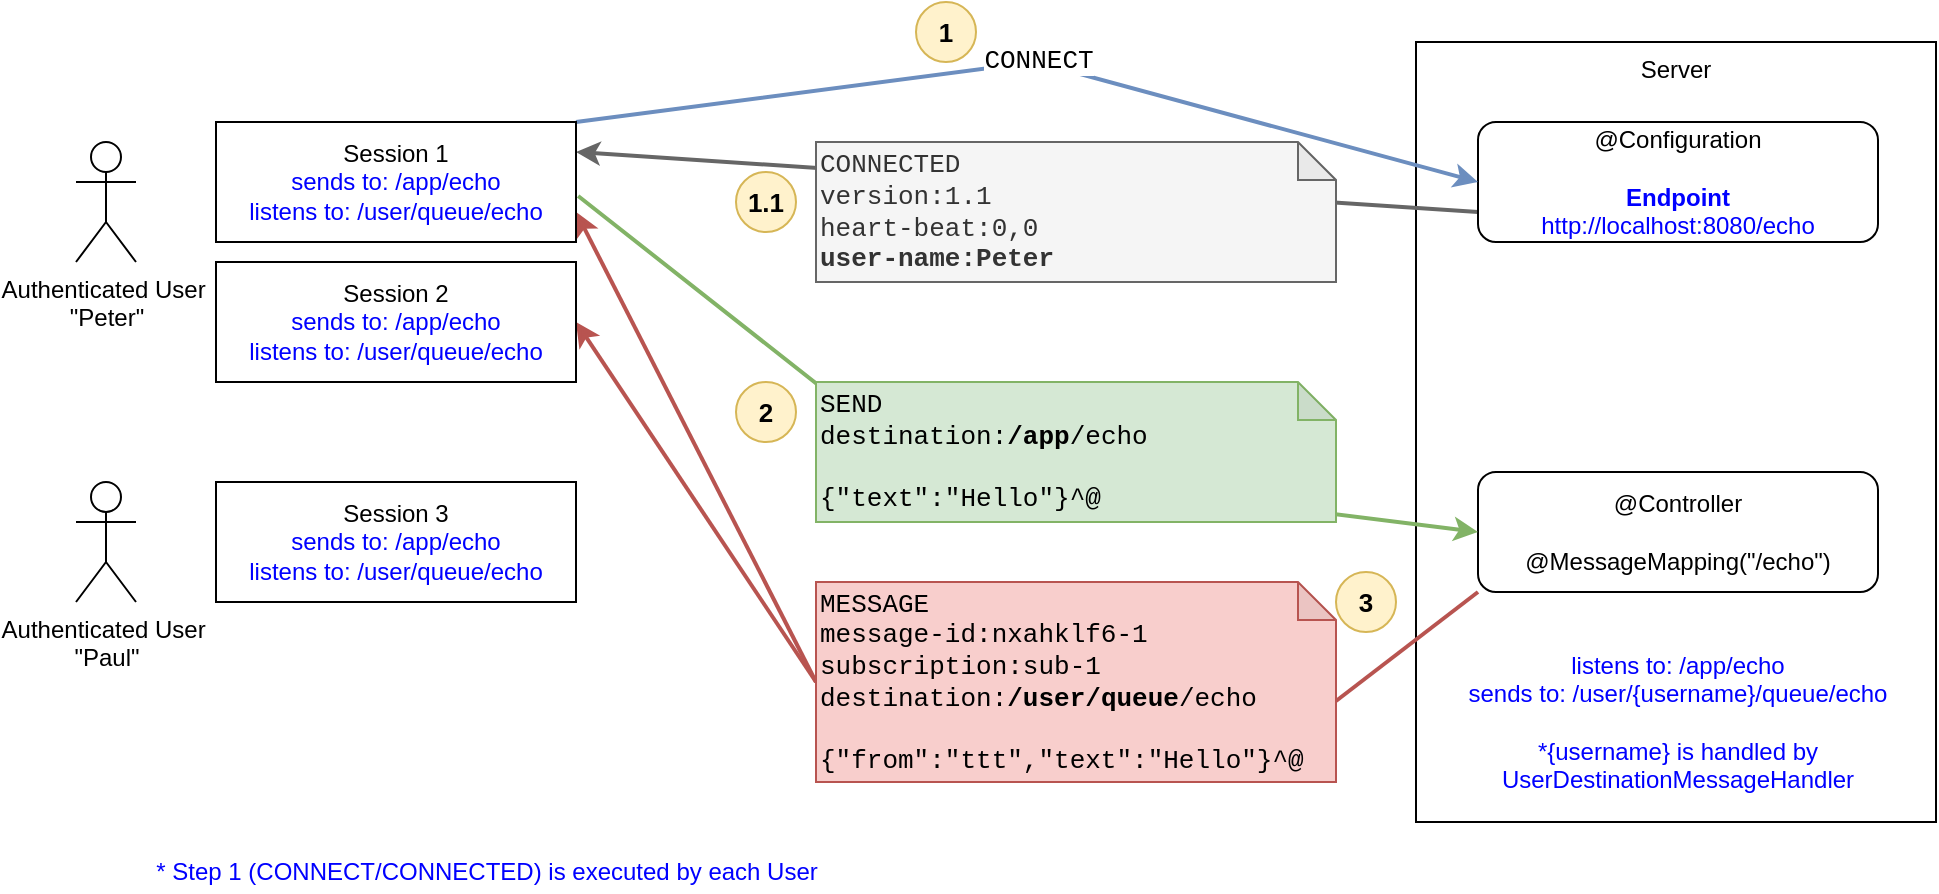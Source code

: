 <mxfile version="12.9.10"><diagram id="0JB15aGrsULhe8PKe5aE" name="Page-1"><mxGraphModel dx="1773" dy="479" grid="1" gridSize="10" guides="1" tooltips="1" connect="1" arrows="1" fold="1" page="1" pageScale="1" pageWidth="827" pageHeight="1169" math="0" shadow="0"><root><mxCell id="0"/><mxCell id="1" parent="0"/><mxCell id="IiymRVyGP5YmKeHohL9Z-3" value="Server" style="rounded=0;whiteSpace=wrap;html=1;verticalAlign=top;fillColor=none;" vertex="1" parent="1"><mxGeometry x="460" y="160" width="260" height="390" as="geometry"/></mxCell><mxCell id="IiymRVyGP5YmKeHohL9Z-27" style="edgeStyle=none;rounded=0;orthogonalLoop=1;jettySize=auto;html=1;exitX=0;exitY=1;exitDx=0;exitDy=0;entryX=0;entryY=0;entryDx=260;entryDy=59.5;entryPerimeter=0;strokeWidth=2;fontColor=#0000FF;fillColor=#f8cecc;strokeColor=#b85450;endArrow=none;endFill=0;" edge="1" parent="1" source="IiymRVyGP5YmKeHohL9Z-5" target="IiymRVyGP5YmKeHohL9Z-13"><mxGeometry relative="1" as="geometry"/></mxCell><mxCell id="IiymRVyGP5YmKeHohL9Z-5" value="@Controller&lt;br&gt;&lt;br&gt;@MessageMapping(&quot;/echo&quot;)" style="rounded=1;whiteSpace=wrap;html=1;strokeWidth=1;fillColor=none;fontFamily=Helvetica;fontSize=12;align=center;" vertex="1" parent="1"><mxGeometry x="491" y="375" width="200" height="60" as="geometry"/></mxCell><mxCell id="IiymRVyGP5YmKeHohL9Z-42" style="edgeStyle=none;rounded=0;orthogonalLoop=1;jettySize=auto;html=1;exitX=0;exitY=0.75;exitDx=0;exitDy=0;entryX=1;entryY=0.25;entryDx=0;entryDy=0;endArrow=classic;endFill=1;strokeWidth=2;fontColor=#0000FF;fillColor=#f5f5f5;strokeColor=#666666;" edge="1" parent="1" source="IiymRVyGP5YmKeHohL9Z-8" target="IiymRVyGP5YmKeHohL9Z-22"><mxGeometry relative="1" as="geometry"/></mxCell><mxCell id="IiymRVyGP5YmKeHohL9Z-8" value="@Configuration&lt;br&gt;&lt;br&gt;&lt;b style=&quot;color: rgb(0 , 0 , 255)&quot;&gt;Endpoint&lt;/b&gt;&lt;br style=&quot;color: rgb(0 , 0 , 255)&quot;&gt;&lt;span style=&quot;color: rgb(0 , 0 , 255)&quot;&gt;http://localhost:8080/echo&lt;/span&gt;" style="rounded=1;whiteSpace=wrap;html=1;strokeWidth=1;fillColor=none;fontFamily=Helvetica;fontSize=12;align=center;" vertex="1" parent="1"><mxGeometry x="491" y="200" width="200" height="60" as="geometry"/></mxCell><mxCell id="IiymRVyGP5YmKeHohL9Z-28" style="edgeStyle=none;rounded=0;orthogonalLoop=1;jettySize=auto;html=1;exitX=0;exitY=0.5;exitDx=0;exitDy=0;exitPerimeter=0;entryX=1;entryY=0.5;entryDx=0;entryDy=0;strokeWidth=2;fontColor=#0000FF;fillColor=#f8cecc;strokeColor=#b85450;" edge="1" parent="1" source="IiymRVyGP5YmKeHohL9Z-13" target="IiymRVyGP5YmKeHohL9Z-30"><mxGeometry relative="1" as="geometry"/></mxCell><mxCell id="IiymRVyGP5YmKeHohL9Z-31" style="edgeStyle=none;rounded=0;orthogonalLoop=1;jettySize=auto;html=1;exitX=0;exitY=0.5;exitDx=0;exitDy=0;exitPerimeter=0;entryX=1;entryY=0.75;entryDx=0;entryDy=0;endArrow=classic;endFill=1;strokeWidth=2;fontColor=#0000FF;fillColor=#f8cecc;strokeColor=#b85450;" edge="1" parent="1" source="IiymRVyGP5YmKeHohL9Z-13" target="IiymRVyGP5YmKeHohL9Z-22"><mxGeometry relative="1" as="geometry"/></mxCell><mxCell id="IiymRVyGP5YmKeHohL9Z-13" value="&lt;div style=&quot;font-size: 13px&quot;&gt;&lt;span style=&quot;font-size: 13px&quot;&gt;MESSAGE&lt;/span&gt;&lt;/div&gt;&lt;div&gt;message-id:nxahklf6-1&lt;/div&gt;&lt;div&gt;&lt;span&gt;subscription:sub-1&lt;/span&gt;&lt;br&gt;&lt;/div&gt;&lt;div style=&quot;font-size: 13px&quot;&gt;destination:&lt;b&gt;/user&lt;/b&gt;&lt;b&gt;/queue&lt;/b&gt;/echo&lt;br&gt;&lt;/div&gt;&lt;div style=&quot;font-size: 13px&quot;&gt;&lt;br style=&quot;font-size: 13px&quot;&gt;&lt;/div&gt;&lt;div style=&quot;font-size: 13px&quot;&gt;{&quot;from&quot;:&quot;ttt&quot;,&quot;text&quot;:&quot;Hello&quot;}^@&lt;br style=&quot;font-size: 13px&quot;&gt;&lt;/div&gt;" style="shape=note;whiteSpace=wrap;html=1;backgroundOutline=1;darkOpacity=0.05;strokeWidth=1;align=left;fontFamily=Courier New;fontSize=13;size=19;fillColor=#f8cecc;strokeColor=#b85450;" vertex="1" parent="1"><mxGeometry x="160" y="430" width="260" height="100" as="geometry"/></mxCell><mxCell id="IiymRVyGP5YmKeHohL9Z-15" value="1" style="ellipse;whiteSpace=wrap;html=1;aspect=fixed;fontSize=13;fontStyle=1;fillColor=#fff2cc;strokeColor=#d6b656;" vertex="1" parent="1"><mxGeometry x="210" y="140" width="30" height="30" as="geometry"/></mxCell><mxCell id="IiymRVyGP5YmKeHohL9Z-16" value="2" style="ellipse;whiteSpace=wrap;html=1;aspect=fixed;fontSize=13;fontStyle=1;fillColor=#fff2cc;strokeColor=#d6b656;" vertex="1" parent="1"><mxGeometry x="120" y="330.0" width="30" height="30" as="geometry"/></mxCell><mxCell id="IiymRVyGP5YmKeHohL9Z-17" value="3" style="ellipse;whiteSpace=wrap;html=1;aspect=fixed;fontSize=13;fontStyle=1;fillColor=#fff2cc;strokeColor=#d6b656;" vertex="1" parent="1"><mxGeometry x="420" y="425" width="30" height="30" as="geometry"/></mxCell><mxCell id="IiymRVyGP5YmKeHohL9Z-19" value="listens to: /app/echo&lt;br&gt;sends to: /user/{username}/queue/echo&lt;br&gt;&lt;br&gt;*{username} is handled by&lt;br&gt;UserDestinationMessageHandler" style="text;html=1;strokeColor=none;fillColor=none;align=center;verticalAlign=middle;whiteSpace=wrap;rounded=0;fontSize=12;fontColor=#0000FF;" vertex="1" parent="1"><mxGeometry x="476" y="490" width="230" height="20" as="geometry"/></mxCell><mxCell id="IiymRVyGP5YmKeHohL9Z-21" value="Authenticated User&amp;nbsp;&lt;br&gt;&quot;Peter&quot;" style="shape=umlActor;verticalLabelPosition=bottom;labelBackgroundColor=#ffffff;verticalAlign=top;html=1;outlineConnect=0;" vertex="1" parent="1"><mxGeometry x="-210" y="210" width="30" height="60" as="geometry"/></mxCell><mxCell id="IiymRVyGP5YmKeHohL9Z-23" style="rounded=0;orthogonalLoop=1;jettySize=auto;html=1;exitX=1;exitY=0;exitDx=0;exitDy=0;entryX=0;entryY=0.5;entryDx=0;entryDy=0;fillColor=#dae8fc;strokeColor=#6c8ebf;strokeWidth=2;" edge="1" parent="1" source="IiymRVyGP5YmKeHohL9Z-22" target="IiymRVyGP5YmKeHohL9Z-8"><mxGeometry relative="1" as="geometry"><Array as="points"><mxPoint x="270" y="170"/></Array></mxGeometry></mxCell><mxCell id="IiymRVyGP5YmKeHohL9Z-24" value="&lt;font face=&quot;Courier New&quot; style=&quot;font-size: 13px&quot;&gt;CONNECT&lt;/font&gt;" style="text;html=1;align=center;verticalAlign=middle;resizable=0;points=[];labelBackgroundColor=#ffffff;" vertex="1" connectable="0" parent="IiymRVyGP5YmKeHohL9Z-23"><mxGeometry x="-0.06" y="1" relative="1" as="geometry"><mxPoint x="16.25" y="-2.16" as="offset"/></mxGeometry></mxCell><mxCell id="IiymRVyGP5YmKeHohL9Z-25" style="edgeStyle=none;rounded=0;orthogonalLoop=1;jettySize=auto;html=1;exitX=1.006;exitY=0.617;exitDx=0;exitDy=0;entryX=0;entryY=0.5;entryDx=0;entryDy=0;strokeWidth=2;fontColor=#0000FF;fillColor=#d5e8d4;strokeColor=#82b366;exitPerimeter=0;" edge="1" parent="1" source="IiymRVyGP5YmKeHohL9Z-22" target="IiymRVyGP5YmKeHohL9Z-5"><mxGeometry relative="1" as="geometry"><Array as="points"><mxPoint x="210" y="370"/></Array></mxGeometry></mxCell><mxCell id="IiymRVyGP5YmKeHohL9Z-22" value="&lt;font color=&quot;#000000&quot;&gt;Session 1&lt;br&gt;&lt;/font&gt;sends to: /app/echo&lt;span&gt;&lt;br&gt;listens to: /user/queue/echo&lt;/span&gt;" style="rounded=0;whiteSpace=wrap;html=1;fontColor=#0000FF;" vertex="1" parent="1"><mxGeometry x="-140" y="200" width="180" height="60" as="geometry"/></mxCell><mxCell id="IiymRVyGP5YmKeHohL9Z-7" value="&lt;div style=&quot;font-size: 13px&quot;&gt;&lt;span style=&quot;font-size: 13px&quot;&gt;SEND&lt;/span&gt;&lt;/div&gt;&lt;div style=&quot;font-size: 13px&quot;&gt;destination:&lt;b&gt;/app&lt;/b&gt;/echo&lt;/div&gt;&lt;div style=&quot;font-size: 13px&quot;&gt;&lt;br style=&quot;font-size: 13px&quot;&gt;&lt;/div&gt;&lt;div style=&quot;font-size: 13px&quot;&gt;{&quot;text&quot;:&quot;Hello&quot;}^@&lt;br style=&quot;font-size: 13px&quot;&gt;&lt;/div&gt;" style="shape=note;whiteSpace=wrap;html=1;backgroundOutline=1;darkOpacity=0.05;strokeWidth=1;align=left;fontFamily=Courier New;fontSize=13;size=19;fillColor=#d5e8d4;strokeColor=#82b366;" vertex="1" parent="1"><mxGeometry x="160" y="330.0" width="260" height="70" as="geometry"/></mxCell><mxCell id="IiymRVyGP5YmKeHohL9Z-30" value="&lt;font color=&quot;#000000&quot;&gt;&lt;span&gt;Session 2&lt;/span&gt;&lt;br&gt;&lt;/font&gt;sends to: /app/echo&lt;span&gt;&lt;br&gt;&lt;/span&gt;&lt;span&gt;listens to: /user/queue/echo&lt;/span&gt;&lt;span&gt;&lt;br&gt;&lt;/span&gt;" style="rounded=0;whiteSpace=wrap;html=1;fontColor=#0000FF;" vertex="1" parent="1"><mxGeometry x="-140" y="270" width="180" height="60" as="geometry"/></mxCell><mxCell id="IiymRVyGP5YmKeHohL9Z-32" value="* Step 1 (CONNECT/CONNECTED) is executed by each User" style="text;html=1;align=center;verticalAlign=middle;resizable=0;points=[];autosize=1;fontColor=#0000FF;" vertex="1" parent="1"><mxGeometry x="-180" y="565" width="350" height="20" as="geometry"/></mxCell><mxCell id="IiymRVyGP5YmKeHohL9Z-34" value="Authenticated User&amp;nbsp;&lt;br&gt;&quot;Paul&quot;" style="shape=umlActor;verticalLabelPosition=bottom;labelBackgroundColor=#ffffff;verticalAlign=top;html=1;outlineConnect=0;" vertex="1" parent="1"><mxGeometry x="-210" y="380" width="30" height="60" as="geometry"/></mxCell><mxCell id="IiymRVyGP5YmKeHohL9Z-35" value="&lt;font color=&quot;#000000&quot;&gt;&lt;span&gt;Session 3&lt;/span&gt;&lt;br&gt;&lt;/font&gt;sends to: /app/echo&lt;span&gt;&lt;br&gt;&lt;/span&gt;&lt;span&gt;listens to: /user/queue/echo&lt;/span&gt;&lt;span&gt;&lt;br&gt;&lt;/span&gt;" style="rounded=0;whiteSpace=wrap;html=1;fontColor=#0000FF;" vertex="1" parent="1"><mxGeometry x="-140" y="380" width="180" height="60" as="geometry"/></mxCell><mxCell id="IiymRVyGP5YmKeHohL9Z-41" value="&lt;div style=&quot;font-size: 13px&quot;&gt;&lt;div&gt;CONNECTED&lt;/div&gt;&lt;div&gt;version:1.1&lt;/div&gt;&lt;div&gt;heart-beat:0,0&lt;/div&gt;&lt;div&gt;&lt;b&gt;user-name:Peter&lt;/b&gt;&lt;/div&gt;&lt;/div&gt;" style="shape=note;whiteSpace=wrap;html=1;backgroundOutline=1;darkOpacity=0.05;strokeWidth=1;align=left;fontFamily=Courier New;fontSize=13;size=19;fillColor=#f5f5f5;strokeColor=#666666;fontColor=#333333;" vertex="1" parent="1"><mxGeometry x="160" y="210" width="260" height="70" as="geometry"/></mxCell><mxCell id="IiymRVyGP5YmKeHohL9Z-44" value="1.1" style="ellipse;whiteSpace=wrap;html=1;aspect=fixed;fontSize=13;fontStyle=1;fillColor=#fff2cc;strokeColor=#d6b656;" vertex="1" parent="1"><mxGeometry x="120" y="225" width="30" height="30" as="geometry"/></mxCell></root></mxGraphModel></diagram></mxfile>